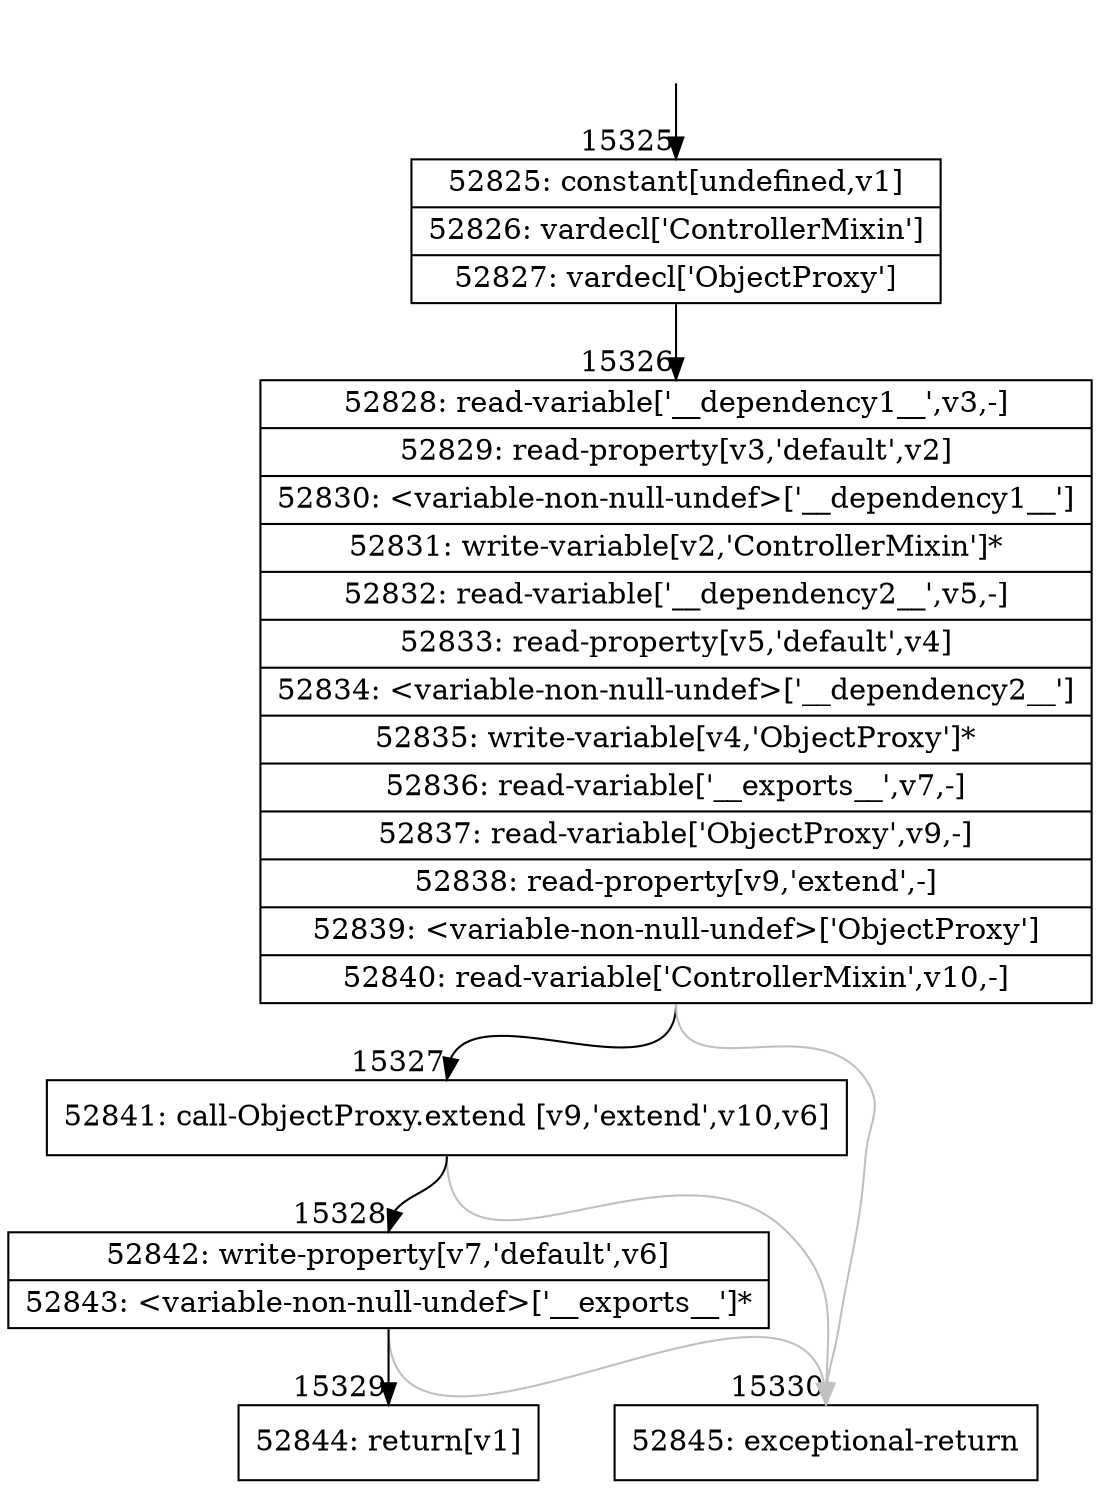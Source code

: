 digraph {
rankdir="TD"
BB_entry1297[shape=none,label=""];
BB_entry1297 -> BB15325 [tailport=s, headport=n, headlabel="    15325"]
BB15325 [shape=record label="{52825: constant[undefined,v1]|52826: vardecl['ControllerMixin']|52827: vardecl['ObjectProxy']}" ] 
BB15325 -> BB15326 [tailport=s, headport=n, headlabel="      15326"]
BB15326 [shape=record label="{52828: read-variable['__dependency1__',v3,-]|52829: read-property[v3,'default',v2]|52830: \<variable-non-null-undef\>['__dependency1__']|52831: write-variable[v2,'ControllerMixin']*|52832: read-variable['__dependency2__',v5,-]|52833: read-property[v5,'default',v4]|52834: \<variable-non-null-undef\>['__dependency2__']|52835: write-variable[v4,'ObjectProxy']*|52836: read-variable['__exports__',v7,-]|52837: read-variable['ObjectProxy',v9,-]|52838: read-property[v9,'extend',-]|52839: \<variable-non-null-undef\>['ObjectProxy']|52840: read-variable['ControllerMixin',v10,-]}" ] 
BB15326 -> BB15327 [tailport=s, headport=n, headlabel="      15327"]
BB15326 -> BB15330 [tailport=s, headport=n, color=gray, headlabel="      15330"]
BB15327 [shape=record label="{52841: call-ObjectProxy.extend [v9,'extend',v10,v6]}" ] 
BB15327 -> BB15328 [tailport=s, headport=n, headlabel="      15328"]
BB15327 -> BB15330 [tailport=s, headport=n, color=gray]
BB15328 [shape=record label="{52842: write-property[v7,'default',v6]|52843: \<variable-non-null-undef\>['__exports__']*}" ] 
BB15328 -> BB15329 [tailport=s, headport=n, headlabel="      15329"]
BB15328 -> BB15330 [tailport=s, headport=n, color=gray]
BB15329 [shape=record label="{52844: return[v1]}" ] 
BB15330 [shape=record label="{52845: exceptional-return}" ] 
//#$~ 28246
}
